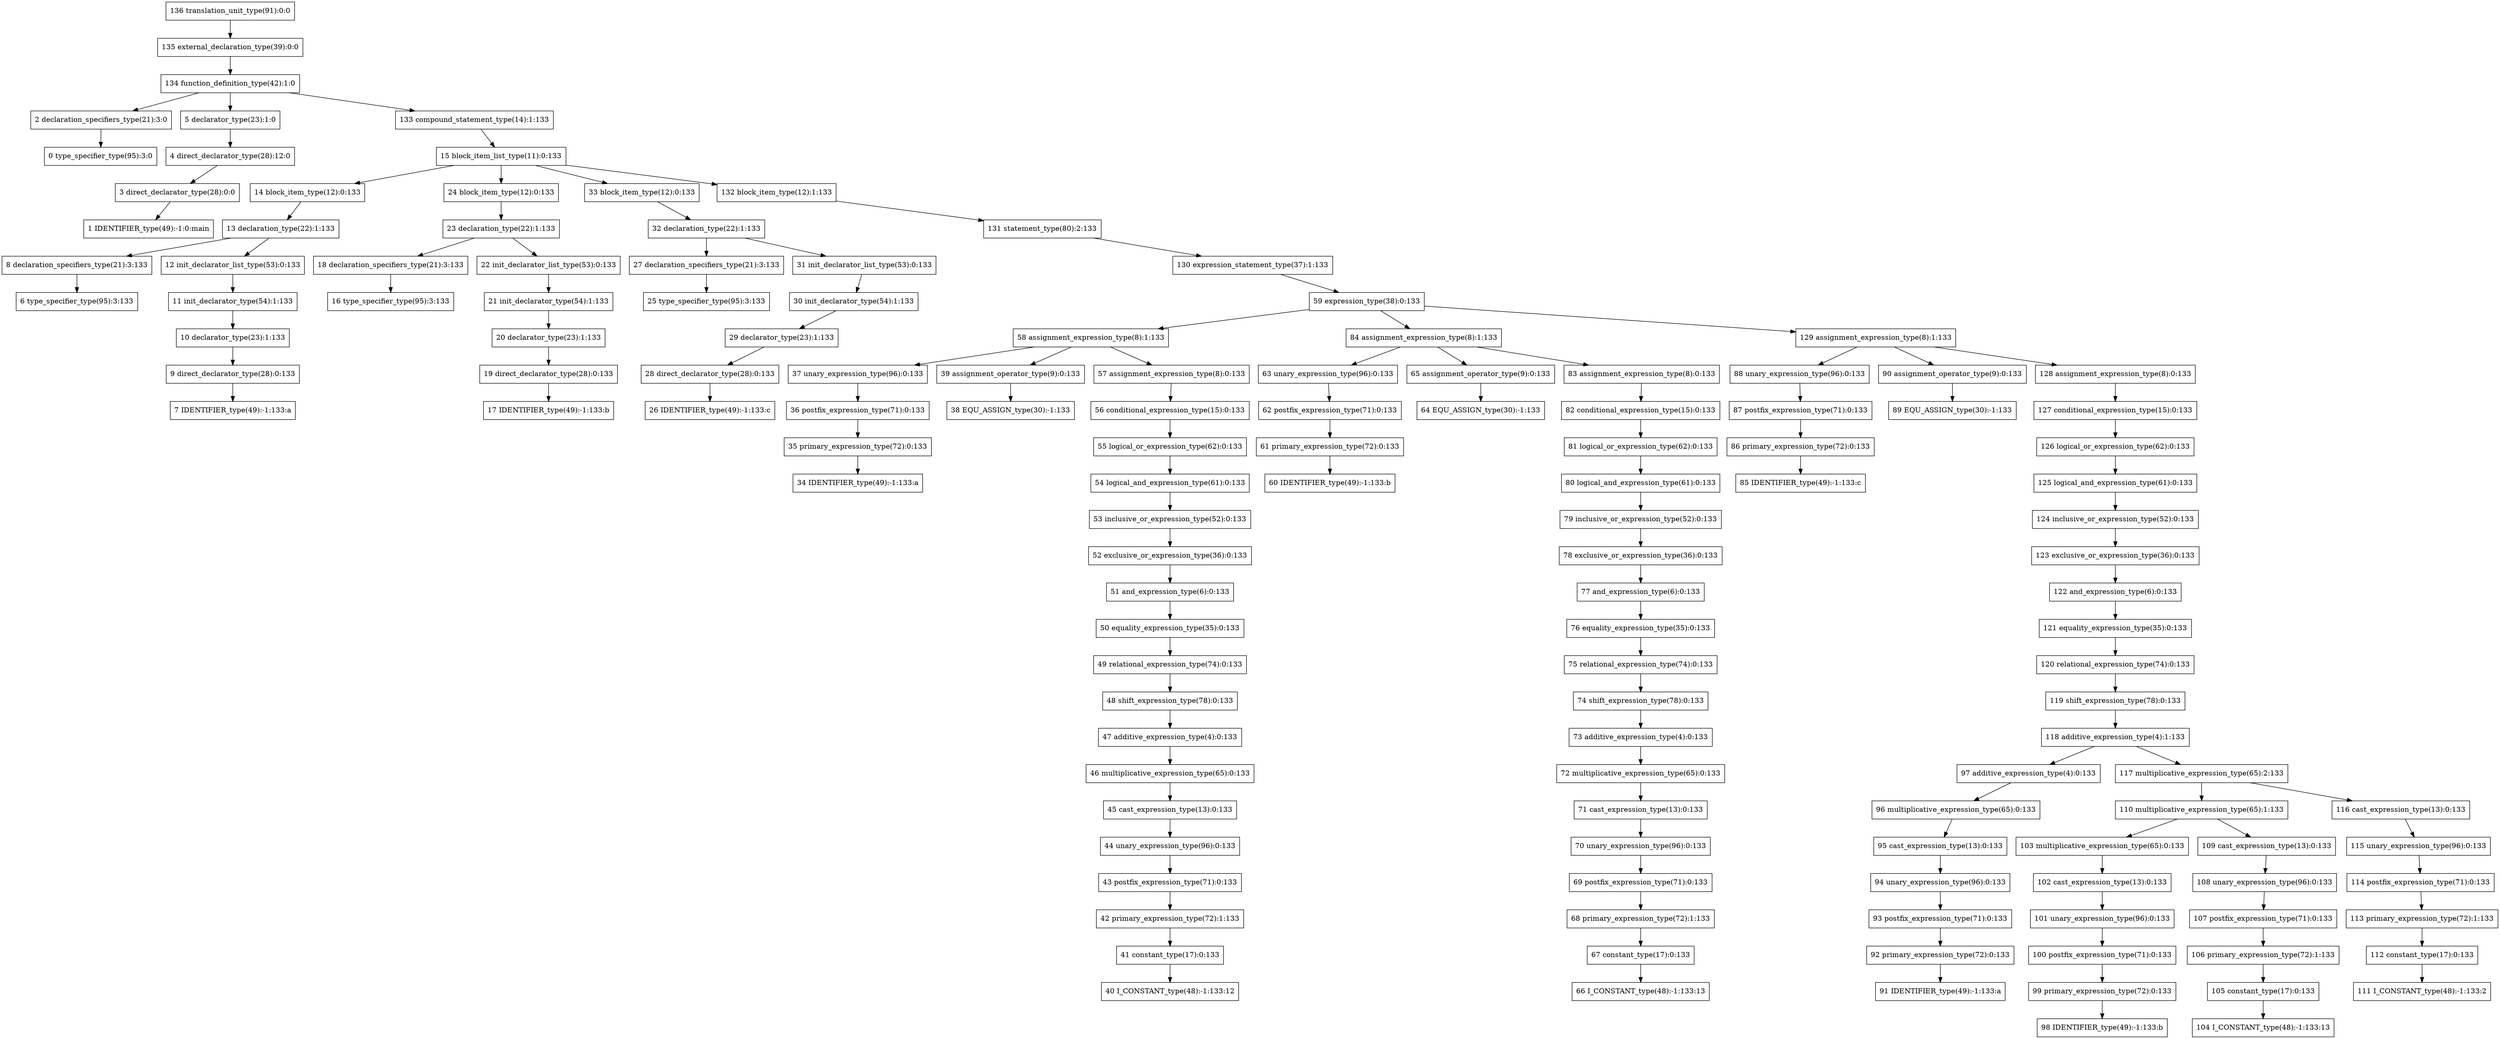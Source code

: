 digraph G{
136[shape=box, label="136 translation_unit_type(91):0:0"];
135[shape=box, label="135 external_declaration_type(39):0:0"];
136->135;
135[shape=box, label="135 external_declaration_type(39):0:0"];
134[shape=box, label="134 function_definition_type(42):1:0"];
135->134;
134[shape=box, label="134 function_definition_type(42):1:0"];
2[shape=box, label="2 declaration_specifiers_type(21):3:0"];
134->2;
2[shape=box, label="2 declaration_specifiers_type(21):3:0"];
0[shape=box, label="0 type_specifier_type(95):3:0"];
2->0;
0[shape=box, label="0 type_specifier_type(95):3:0"];
5[shape=box, label="5 declarator_type(23):1:0"];
134->5;
5[shape=box, label="5 declarator_type(23):1:0"];
4[shape=box, label="4 direct_declarator_type(28):12:0"];
5->4;
4[shape=box, label="4 direct_declarator_type(28):12:0"];
3[shape=box, label="3 direct_declarator_type(28):0:0"];
4->3;
3[shape=box, label="3 direct_declarator_type(28):0:0"];
1[shape=box, label="1 IDENTIFIER_type(49):-1:0:main"];
3->1;
1[shape=box, label="1 IDENTIFIER_type(49):-1:0:main"];
133[shape=box, label="133 compound_statement_type(14):1:133"];
134->133;
133[shape=box, label="133 compound_statement_type(14):1:133"];
15[shape=box, label="15 block_item_list_type(11):0:133"];
133->15;
15[shape=box, label="15 block_item_list_type(11):0:133"];
14[shape=box, label="14 block_item_type(12):0:133"];
15->14;
14[shape=box, label="14 block_item_type(12):0:133"];
13[shape=box, label="13 declaration_type(22):1:133"];
14->13;
13[shape=box, label="13 declaration_type(22):1:133"];
8[shape=box, label="8 declaration_specifiers_type(21):3:133"];
13->8;
8[shape=box, label="8 declaration_specifiers_type(21):3:133"];
6[shape=box, label="6 type_specifier_type(95):3:133"];
8->6;
6[shape=box, label="6 type_specifier_type(95):3:133"];
12[shape=box, label="12 init_declarator_list_type(53):0:133"];
13->12;
12[shape=box, label="12 init_declarator_list_type(53):0:133"];
11[shape=box, label="11 init_declarator_type(54):1:133"];
12->11;
11[shape=box, label="11 init_declarator_type(54):1:133"];
10[shape=box, label="10 declarator_type(23):1:133"];
11->10;
10[shape=box, label="10 declarator_type(23):1:133"];
9[shape=box, label="9 direct_declarator_type(28):0:133"];
10->9;
9[shape=box, label="9 direct_declarator_type(28):0:133"];
7[shape=box, label="7 IDENTIFIER_type(49):-1:133:a"];
9->7;
7[shape=box, label="7 IDENTIFIER_type(49):-1:133:a"];
24[shape=box, label="24 block_item_type(12):0:133"];
15->24;
24[shape=box, label="24 block_item_type(12):0:133"];
23[shape=box, label="23 declaration_type(22):1:133"];
24->23;
23[shape=box, label="23 declaration_type(22):1:133"];
18[shape=box, label="18 declaration_specifiers_type(21):3:133"];
23->18;
18[shape=box, label="18 declaration_specifiers_type(21):3:133"];
16[shape=box, label="16 type_specifier_type(95):3:133"];
18->16;
16[shape=box, label="16 type_specifier_type(95):3:133"];
22[shape=box, label="22 init_declarator_list_type(53):0:133"];
23->22;
22[shape=box, label="22 init_declarator_list_type(53):0:133"];
21[shape=box, label="21 init_declarator_type(54):1:133"];
22->21;
21[shape=box, label="21 init_declarator_type(54):1:133"];
20[shape=box, label="20 declarator_type(23):1:133"];
21->20;
20[shape=box, label="20 declarator_type(23):1:133"];
19[shape=box, label="19 direct_declarator_type(28):0:133"];
20->19;
19[shape=box, label="19 direct_declarator_type(28):0:133"];
17[shape=box, label="17 IDENTIFIER_type(49):-1:133:b"];
19->17;
17[shape=box, label="17 IDENTIFIER_type(49):-1:133:b"];
33[shape=box, label="33 block_item_type(12):0:133"];
15->33;
33[shape=box, label="33 block_item_type(12):0:133"];
32[shape=box, label="32 declaration_type(22):1:133"];
33->32;
32[shape=box, label="32 declaration_type(22):1:133"];
27[shape=box, label="27 declaration_specifiers_type(21):3:133"];
32->27;
27[shape=box, label="27 declaration_specifiers_type(21):3:133"];
25[shape=box, label="25 type_specifier_type(95):3:133"];
27->25;
25[shape=box, label="25 type_specifier_type(95):3:133"];
31[shape=box, label="31 init_declarator_list_type(53):0:133"];
32->31;
31[shape=box, label="31 init_declarator_list_type(53):0:133"];
30[shape=box, label="30 init_declarator_type(54):1:133"];
31->30;
30[shape=box, label="30 init_declarator_type(54):1:133"];
29[shape=box, label="29 declarator_type(23):1:133"];
30->29;
29[shape=box, label="29 declarator_type(23):1:133"];
28[shape=box, label="28 direct_declarator_type(28):0:133"];
29->28;
28[shape=box, label="28 direct_declarator_type(28):0:133"];
26[shape=box, label="26 IDENTIFIER_type(49):-1:133:c"];
28->26;
26[shape=box, label="26 IDENTIFIER_type(49):-1:133:c"];
132[shape=box, label="132 block_item_type(12):1:133"];
15->132;
132[shape=box, label="132 block_item_type(12):1:133"];
131[shape=box, label="131 statement_type(80):2:133"];
132->131;
131[shape=box, label="131 statement_type(80):2:133"];
130[shape=box, label="130 expression_statement_type(37):1:133"];
131->130;
130[shape=box, label="130 expression_statement_type(37):1:133"];
59[shape=box, label="59 expression_type(38):0:133"];
130->59;
59[shape=box, label="59 expression_type(38):0:133"];
58[shape=box, label="58 assignment_expression_type(8):1:133"];
59->58;
58[shape=box, label="58 assignment_expression_type(8):1:133"];
37[shape=box, label="37 unary_expression_type(96):0:133"];
58->37;
37[shape=box, label="37 unary_expression_type(96):0:133"];
36[shape=box, label="36 postfix_expression_type(71):0:133"];
37->36;
36[shape=box, label="36 postfix_expression_type(71):0:133"];
35[shape=box, label="35 primary_expression_type(72):0:133"];
36->35;
35[shape=box, label="35 primary_expression_type(72):0:133"];
34[shape=box, label="34 IDENTIFIER_type(49):-1:133:a"];
35->34;
34[shape=box, label="34 IDENTIFIER_type(49):-1:133:a"];
39[shape=box, label="39 assignment_operator_type(9):0:133"];
58->39;
39[shape=box, label="39 assignment_operator_type(9):0:133"];
38[shape=box, label="38 EQU_ASSIGN_type(30):-1:133"];
39->38;
38[shape=box, label="38 EQU_ASSIGN_type(30):-1:133"];
57[shape=box, label="57 assignment_expression_type(8):0:133"];
58->57;
57[shape=box, label="57 assignment_expression_type(8):0:133"];
56[shape=box, label="56 conditional_expression_type(15):0:133"];
57->56;
56[shape=box, label="56 conditional_expression_type(15):0:133"];
55[shape=box, label="55 logical_or_expression_type(62):0:133"];
56->55;
55[shape=box, label="55 logical_or_expression_type(62):0:133"];
54[shape=box, label="54 logical_and_expression_type(61):0:133"];
55->54;
54[shape=box, label="54 logical_and_expression_type(61):0:133"];
53[shape=box, label="53 inclusive_or_expression_type(52):0:133"];
54->53;
53[shape=box, label="53 inclusive_or_expression_type(52):0:133"];
52[shape=box, label="52 exclusive_or_expression_type(36):0:133"];
53->52;
52[shape=box, label="52 exclusive_or_expression_type(36):0:133"];
51[shape=box, label="51 and_expression_type(6):0:133"];
52->51;
51[shape=box, label="51 and_expression_type(6):0:133"];
50[shape=box, label="50 equality_expression_type(35):0:133"];
51->50;
50[shape=box, label="50 equality_expression_type(35):0:133"];
49[shape=box, label="49 relational_expression_type(74):0:133"];
50->49;
49[shape=box, label="49 relational_expression_type(74):0:133"];
48[shape=box, label="48 shift_expression_type(78):0:133"];
49->48;
48[shape=box, label="48 shift_expression_type(78):0:133"];
47[shape=box, label="47 additive_expression_type(4):0:133"];
48->47;
47[shape=box, label="47 additive_expression_type(4):0:133"];
46[shape=box, label="46 multiplicative_expression_type(65):0:133"];
47->46;
46[shape=box, label="46 multiplicative_expression_type(65):0:133"];
45[shape=box, label="45 cast_expression_type(13):0:133"];
46->45;
45[shape=box, label="45 cast_expression_type(13):0:133"];
44[shape=box, label="44 unary_expression_type(96):0:133"];
45->44;
44[shape=box, label="44 unary_expression_type(96):0:133"];
43[shape=box, label="43 postfix_expression_type(71):0:133"];
44->43;
43[shape=box, label="43 postfix_expression_type(71):0:133"];
42[shape=box, label="42 primary_expression_type(72):1:133"];
43->42;
42[shape=box, label="42 primary_expression_type(72):1:133"];
41[shape=box, label="41 constant_type(17):0:133"];
42->41;
41[shape=box, label="41 constant_type(17):0:133"];
40[shape=box, label="40 I_CONSTANT_type(48):-1:133:12"];
41->40;
40[shape=box, label="40 I_CONSTANT_type(48):-1:133:12"];
84[shape=box, label="84 assignment_expression_type(8):1:133"];
59->84;
84[shape=box, label="84 assignment_expression_type(8):1:133"];
63[shape=box, label="63 unary_expression_type(96):0:133"];
84->63;
63[shape=box, label="63 unary_expression_type(96):0:133"];
62[shape=box, label="62 postfix_expression_type(71):0:133"];
63->62;
62[shape=box, label="62 postfix_expression_type(71):0:133"];
61[shape=box, label="61 primary_expression_type(72):0:133"];
62->61;
61[shape=box, label="61 primary_expression_type(72):0:133"];
60[shape=box, label="60 IDENTIFIER_type(49):-1:133:b"];
61->60;
60[shape=box, label="60 IDENTIFIER_type(49):-1:133:b"];
65[shape=box, label="65 assignment_operator_type(9):0:133"];
84->65;
65[shape=box, label="65 assignment_operator_type(9):0:133"];
64[shape=box, label="64 EQU_ASSIGN_type(30):-1:133"];
65->64;
64[shape=box, label="64 EQU_ASSIGN_type(30):-1:133"];
83[shape=box, label="83 assignment_expression_type(8):0:133"];
84->83;
83[shape=box, label="83 assignment_expression_type(8):0:133"];
82[shape=box, label="82 conditional_expression_type(15):0:133"];
83->82;
82[shape=box, label="82 conditional_expression_type(15):0:133"];
81[shape=box, label="81 logical_or_expression_type(62):0:133"];
82->81;
81[shape=box, label="81 logical_or_expression_type(62):0:133"];
80[shape=box, label="80 logical_and_expression_type(61):0:133"];
81->80;
80[shape=box, label="80 logical_and_expression_type(61):0:133"];
79[shape=box, label="79 inclusive_or_expression_type(52):0:133"];
80->79;
79[shape=box, label="79 inclusive_or_expression_type(52):0:133"];
78[shape=box, label="78 exclusive_or_expression_type(36):0:133"];
79->78;
78[shape=box, label="78 exclusive_or_expression_type(36):0:133"];
77[shape=box, label="77 and_expression_type(6):0:133"];
78->77;
77[shape=box, label="77 and_expression_type(6):0:133"];
76[shape=box, label="76 equality_expression_type(35):0:133"];
77->76;
76[shape=box, label="76 equality_expression_type(35):0:133"];
75[shape=box, label="75 relational_expression_type(74):0:133"];
76->75;
75[shape=box, label="75 relational_expression_type(74):0:133"];
74[shape=box, label="74 shift_expression_type(78):0:133"];
75->74;
74[shape=box, label="74 shift_expression_type(78):0:133"];
73[shape=box, label="73 additive_expression_type(4):0:133"];
74->73;
73[shape=box, label="73 additive_expression_type(4):0:133"];
72[shape=box, label="72 multiplicative_expression_type(65):0:133"];
73->72;
72[shape=box, label="72 multiplicative_expression_type(65):0:133"];
71[shape=box, label="71 cast_expression_type(13):0:133"];
72->71;
71[shape=box, label="71 cast_expression_type(13):0:133"];
70[shape=box, label="70 unary_expression_type(96):0:133"];
71->70;
70[shape=box, label="70 unary_expression_type(96):0:133"];
69[shape=box, label="69 postfix_expression_type(71):0:133"];
70->69;
69[shape=box, label="69 postfix_expression_type(71):0:133"];
68[shape=box, label="68 primary_expression_type(72):1:133"];
69->68;
68[shape=box, label="68 primary_expression_type(72):1:133"];
67[shape=box, label="67 constant_type(17):0:133"];
68->67;
67[shape=box, label="67 constant_type(17):0:133"];
66[shape=box, label="66 I_CONSTANT_type(48):-1:133:13"];
67->66;
66[shape=box, label="66 I_CONSTANT_type(48):-1:133:13"];
129[shape=box, label="129 assignment_expression_type(8):1:133"];
59->129;
129[shape=box, label="129 assignment_expression_type(8):1:133"];
88[shape=box, label="88 unary_expression_type(96):0:133"];
129->88;
88[shape=box, label="88 unary_expression_type(96):0:133"];
87[shape=box, label="87 postfix_expression_type(71):0:133"];
88->87;
87[shape=box, label="87 postfix_expression_type(71):0:133"];
86[shape=box, label="86 primary_expression_type(72):0:133"];
87->86;
86[shape=box, label="86 primary_expression_type(72):0:133"];
85[shape=box, label="85 IDENTIFIER_type(49):-1:133:c"];
86->85;
85[shape=box, label="85 IDENTIFIER_type(49):-1:133:c"];
90[shape=box, label="90 assignment_operator_type(9):0:133"];
129->90;
90[shape=box, label="90 assignment_operator_type(9):0:133"];
89[shape=box, label="89 EQU_ASSIGN_type(30):-1:133"];
90->89;
89[shape=box, label="89 EQU_ASSIGN_type(30):-1:133"];
128[shape=box, label="128 assignment_expression_type(8):0:133"];
129->128;
128[shape=box, label="128 assignment_expression_type(8):0:133"];
127[shape=box, label="127 conditional_expression_type(15):0:133"];
128->127;
127[shape=box, label="127 conditional_expression_type(15):0:133"];
126[shape=box, label="126 logical_or_expression_type(62):0:133"];
127->126;
126[shape=box, label="126 logical_or_expression_type(62):0:133"];
125[shape=box, label="125 logical_and_expression_type(61):0:133"];
126->125;
125[shape=box, label="125 logical_and_expression_type(61):0:133"];
124[shape=box, label="124 inclusive_or_expression_type(52):0:133"];
125->124;
124[shape=box, label="124 inclusive_or_expression_type(52):0:133"];
123[shape=box, label="123 exclusive_or_expression_type(36):0:133"];
124->123;
123[shape=box, label="123 exclusive_or_expression_type(36):0:133"];
122[shape=box, label="122 and_expression_type(6):0:133"];
123->122;
122[shape=box, label="122 and_expression_type(6):0:133"];
121[shape=box, label="121 equality_expression_type(35):0:133"];
122->121;
121[shape=box, label="121 equality_expression_type(35):0:133"];
120[shape=box, label="120 relational_expression_type(74):0:133"];
121->120;
120[shape=box, label="120 relational_expression_type(74):0:133"];
119[shape=box, label="119 shift_expression_type(78):0:133"];
120->119;
119[shape=box, label="119 shift_expression_type(78):0:133"];
118[shape=box, label="118 additive_expression_type(4):1:133"];
119->118;
118[shape=box, label="118 additive_expression_type(4):1:133"];
97[shape=box, label="97 additive_expression_type(4):0:133"];
118->97;
97[shape=box, label="97 additive_expression_type(4):0:133"];
96[shape=box, label="96 multiplicative_expression_type(65):0:133"];
97->96;
96[shape=box, label="96 multiplicative_expression_type(65):0:133"];
95[shape=box, label="95 cast_expression_type(13):0:133"];
96->95;
95[shape=box, label="95 cast_expression_type(13):0:133"];
94[shape=box, label="94 unary_expression_type(96):0:133"];
95->94;
94[shape=box, label="94 unary_expression_type(96):0:133"];
93[shape=box, label="93 postfix_expression_type(71):0:133"];
94->93;
93[shape=box, label="93 postfix_expression_type(71):0:133"];
92[shape=box, label="92 primary_expression_type(72):0:133"];
93->92;
92[shape=box, label="92 primary_expression_type(72):0:133"];
91[shape=box, label="91 IDENTIFIER_type(49):-1:133:a"];
92->91;
91[shape=box, label="91 IDENTIFIER_type(49):-1:133:a"];
117[shape=box, label="117 multiplicative_expression_type(65):2:133"];
118->117;
117[shape=box, label="117 multiplicative_expression_type(65):2:133"];
110[shape=box, label="110 multiplicative_expression_type(65):1:133"];
117->110;
110[shape=box, label="110 multiplicative_expression_type(65):1:133"];
103[shape=box, label="103 multiplicative_expression_type(65):0:133"];
110->103;
103[shape=box, label="103 multiplicative_expression_type(65):0:133"];
102[shape=box, label="102 cast_expression_type(13):0:133"];
103->102;
102[shape=box, label="102 cast_expression_type(13):0:133"];
101[shape=box, label="101 unary_expression_type(96):0:133"];
102->101;
101[shape=box, label="101 unary_expression_type(96):0:133"];
100[shape=box, label="100 postfix_expression_type(71):0:133"];
101->100;
100[shape=box, label="100 postfix_expression_type(71):0:133"];
99[shape=box, label="99 primary_expression_type(72):0:133"];
100->99;
99[shape=box, label="99 primary_expression_type(72):0:133"];
98[shape=box, label="98 IDENTIFIER_type(49):-1:133:b"];
99->98;
98[shape=box, label="98 IDENTIFIER_type(49):-1:133:b"];
109[shape=box, label="109 cast_expression_type(13):0:133"];
110->109;
109[shape=box, label="109 cast_expression_type(13):0:133"];
108[shape=box, label="108 unary_expression_type(96):0:133"];
109->108;
108[shape=box, label="108 unary_expression_type(96):0:133"];
107[shape=box, label="107 postfix_expression_type(71):0:133"];
108->107;
107[shape=box, label="107 postfix_expression_type(71):0:133"];
106[shape=box, label="106 primary_expression_type(72):1:133"];
107->106;
106[shape=box, label="106 primary_expression_type(72):1:133"];
105[shape=box, label="105 constant_type(17):0:133"];
106->105;
105[shape=box, label="105 constant_type(17):0:133"];
104[shape=box, label="104 I_CONSTANT_type(48):-1:133:13"];
105->104;
104[shape=box, label="104 I_CONSTANT_type(48):-1:133:13"];
116[shape=box, label="116 cast_expression_type(13):0:133"];
117->116;
116[shape=box, label="116 cast_expression_type(13):0:133"];
115[shape=box, label="115 unary_expression_type(96):0:133"];
116->115;
115[shape=box, label="115 unary_expression_type(96):0:133"];
114[shape=box, label="114 postfix_expression_type(71):0:133"];
115->114;
114[shape=box, label="114 postfix_expression_type(71):0:133"];
113[shape=box, label="113 primary_expression_type(72):1:133"];
114->113;
113[shape=box, label="113 primary_expression_type(72):1:133"];
112[shape=box, label="112 constant_type(17):0:133"];
113->112;
112[shape=box, label="112 constant_type(17):0:133"];
111[shape=box, label="111 I_CONSTANT_type(48):-1:133:2"];
112->111;
111[shape=box, label="111 I_CONSTANT_type(48):-1:133:2"];
}
